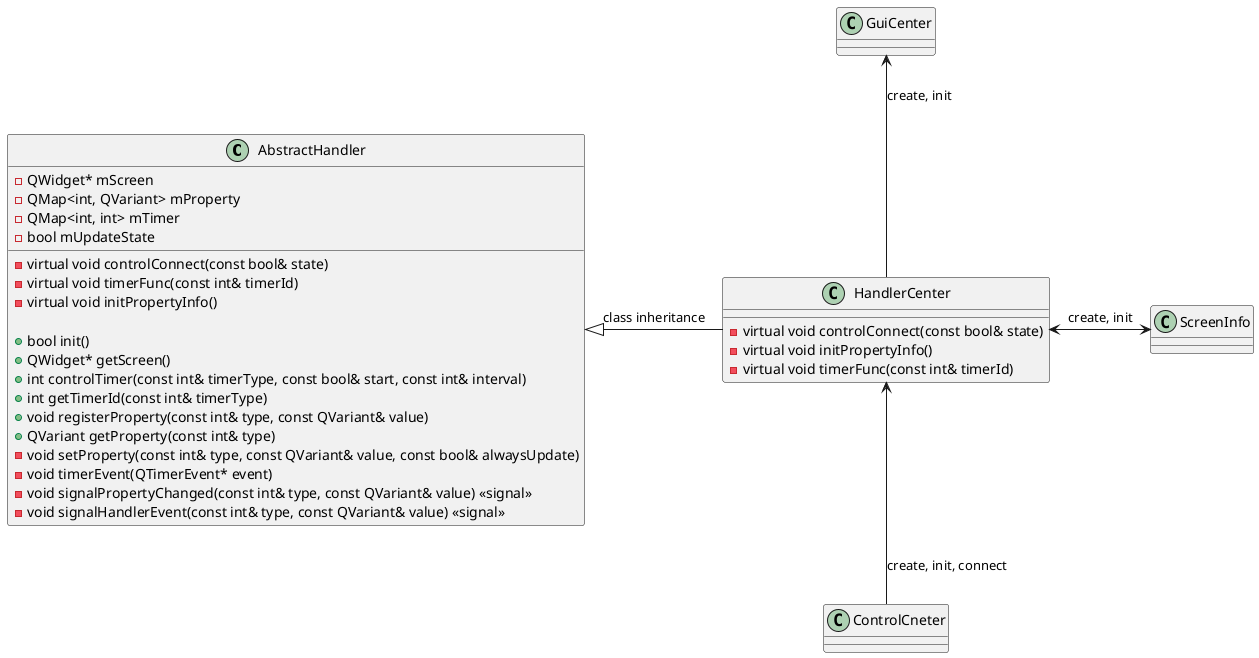 @startuml

' AbstractHandler 클래스 정의
class AbstractHandler{
    -virtual void controlConnect(const bool& state)
    -virtual void timerFunc(const int& timerId)
    -virtual void initPropertyInfo()

    +bool init()
    +QWidget* getScreen()
    +int controlTimer(const int& timerType, const bool& start, const int& interval)
    +int getTimerId(const int& timerType)
    +void registerProperty(const int& type, const QVariant& value)
    +QVariant getProperty(const int& type)
    -void setProperty(const int& type, const QVariant& value, const bool& alwaysUpdate)
    -void timerEvent(QTimerEvent* event)
    -void signalPropertyChanged(const int& type, const QVariant& value) <<signal>>
    -void signalHandlerEvent(const int& type, const QVariant& value) <<signal>>

    -QWidget* mScreen
    -QMap<int, QVariant> mProperty
    -QMap<int, int> mTimer
    -bool mUpdateState
}

' Handler 클래스 정의
class HandlerCenter {
    -virtual void controlConnect(const bool& state)
    -virtual void initPropertyInfo()
    -virtual void timerFunc(const int& timerId)
}

' 클래스 간의 관계 정의
GuiCenter <-- HandlerCenter : create, init
AbstractHandler <|- HandlerCenter : class inheritance
HandlerCenter <-> ScreenInfo : create, init
HandlerCenter <-- ControlCneter : create, init, connect


@enduml
